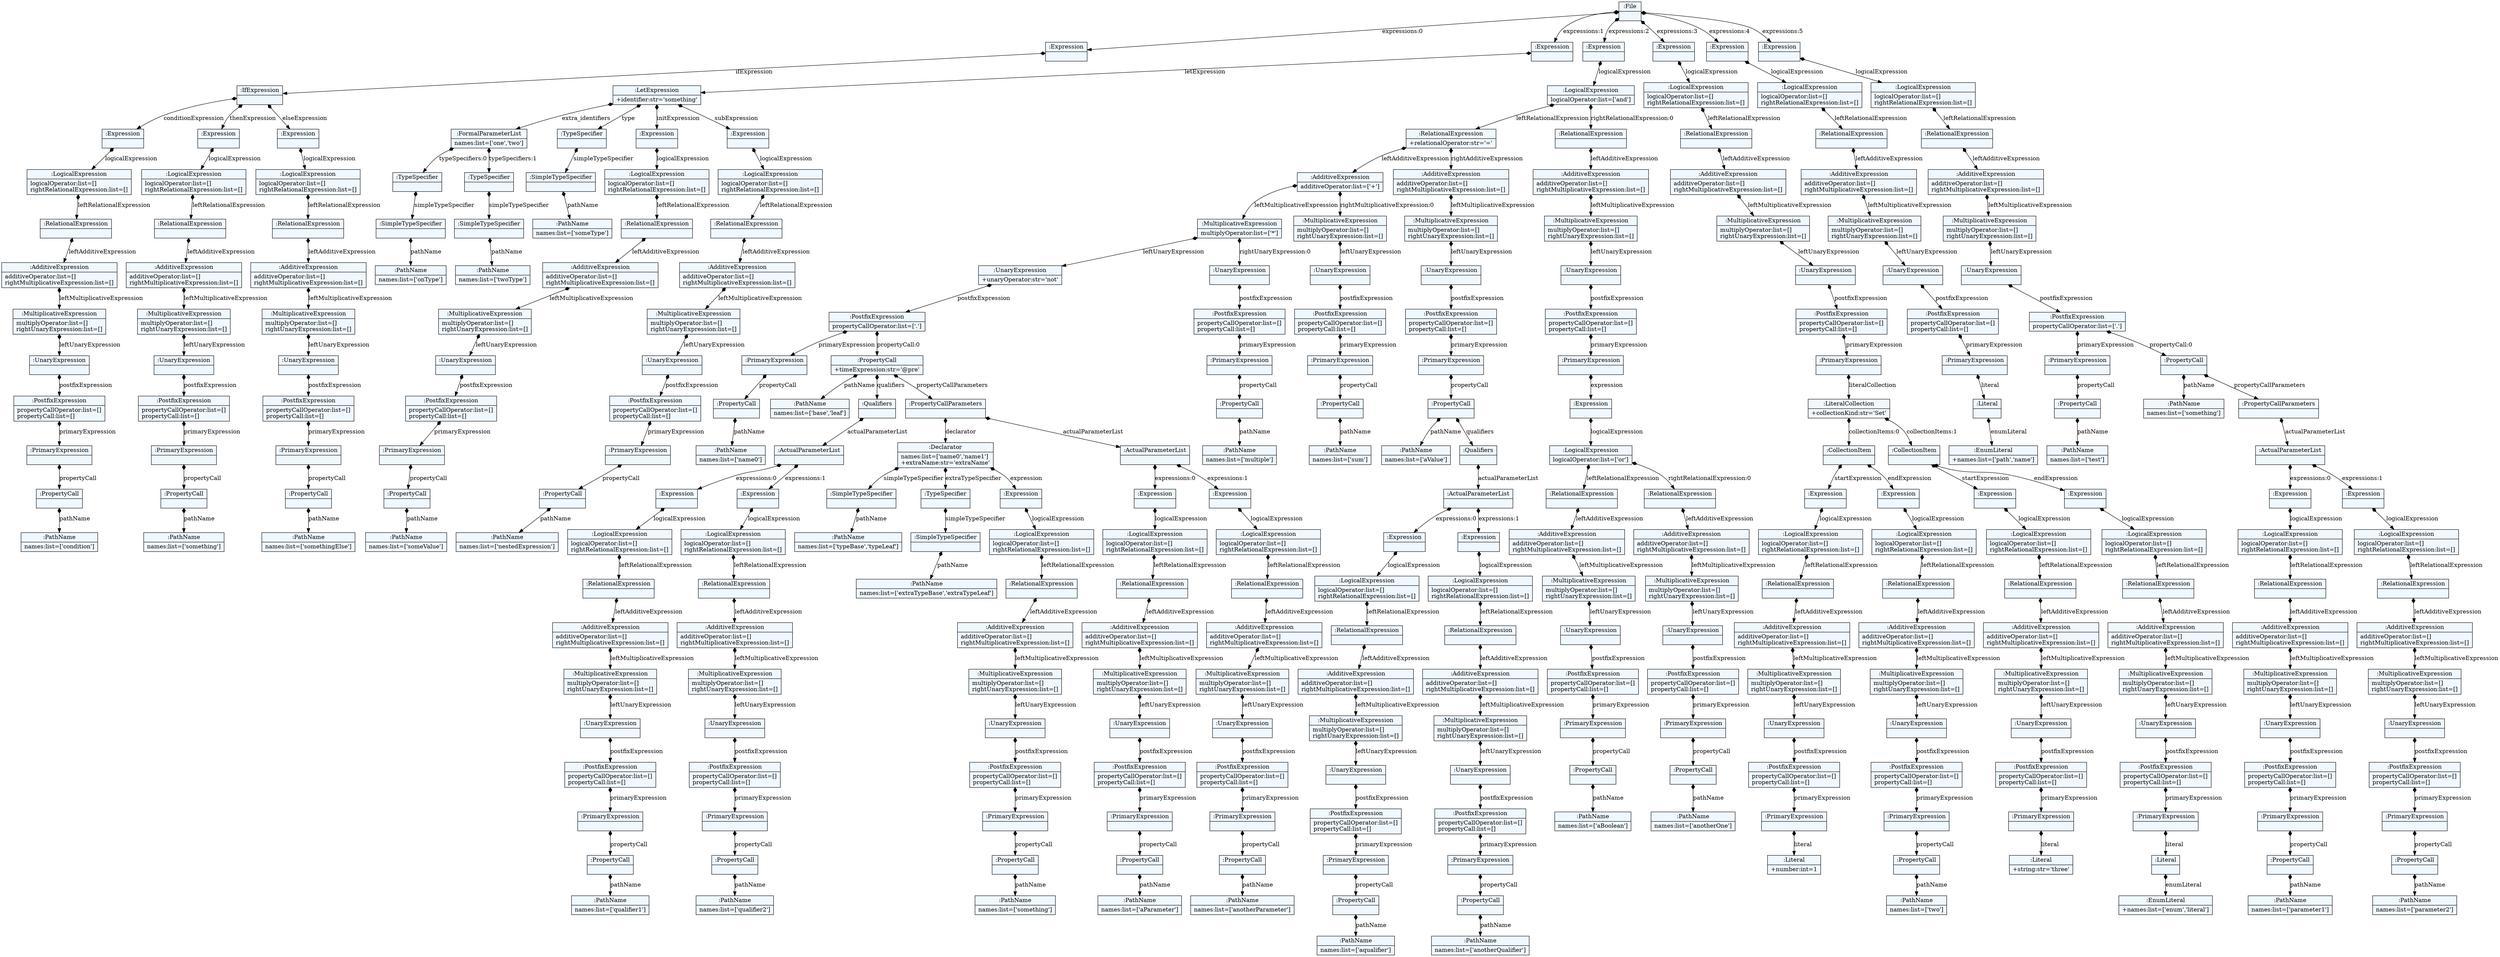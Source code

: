 
    digraph xtext {
    fontname = "Bitstream Vera Sans"
    fontsize = 8
    node[
        shape=record,
        style=filled,
        fillcolor=aliceblue
    ]
    nodesep = 0.3
    edge[dir=black,arrowtail=empty]


40207728 -> 40207344 [label="expressions:0" arrowtail=diamond dir=both]
40207344 -> 40350448 [label="ifExpression" arrowtail=diamond dir=both]
40350448 -> 40352432 [label="conditionExpression" arrowtail=diamond dir=both]
40352432 -> 40353136 [label="logicalExpression" arrowtail=diamond dir=both]
40353136 -> 40351024 [label="leftRelationalExpression" arrowtail=diamond dir=both]
40351024 -> 40349776 [label="leftAdditiveExpression" arrowtail=diamond dir=both]
40349776 -> 40353104 [label="leftMultiplicativeExpression" arrowtail=diamond dir=both]
40353104 -> 40352176 [label="leftUnaryExpression" arrowtail=diamond dir=both]
40352176 -> 40399632 [label="postfixExpression" arrowtail=diamond dir=both]
40399632 -> 40399312 [label="primaryExpression" arrowtail=diamond dir=both]
40399312 -> 40401008 [label="propertyCall" arrowtail=diamond dir=both]
40401008 -> 40400368 [label="pathName" arrowtail=diamond dir=both]
40400368[label="{:PathName|names:list=['condition']\l}"]
40401008[label="{:PropertyCall|}"]
40399312[label="{:PrimaryExpression|}"]
40399632[label="{:PostfixExpression|propertyCallOperator:list=[]\lpropertyCall:list=[]\l}"]
40352176[label="{:UnaryExpression|}"]
40353104[label="{:MultiplicativeExpression|multiplyOperator:list=[]\lrightUnaryExpression:list=[]\l}"]
40349776[label="{:AdditiveExpression|additiveOperator:list=[]\lrightMultiplicativeExpression:list=[]\l}"]
40351024[label="{:RelationalExpression|}"]
40353136[label="{:LogicalExpression|logicalOperator:list=[]\lrightRelationalExpression:list=[]\l}"]
40352432[label="{:Expression|}"]
40350448 -> 40350416 [label="thenExpression" arrowtail=diamond dir=both]
40350416 -> 40353776 [label="logicalExpression" arrowtail=diamond dir=both]
40353776 -> 40353712 [label="leftRelationalExpression" arrowtail=diamond dir=both]
40353712 -> 40350864 [label="leftAdditiveExpression" arrowtail=diamond dir=both]
40350864 -> 40399152 [label="leftMultiplicativeExpression" arrowtail=diamond dir=both]
40399152 -> 40400976 [label="leftUnaryExpression" arrowtail=diamond dir=both]
40400976 -> 40400272 [label="postfixExpression" arrowtail=diamond dir=both]
40400272 -> 40400304 [label="primaryExpression" arrowtail=diamond dir=both]
40400304 -> 40399920 [label="propertyCall" arrowtail=diamond dir=both]
40399920 -> 40401712 [label="pathName" arrowtail=diamond dir=both]
40401712[label="{:PathName|names:list=['something']\l}"]
40399920[label="{:PropertyCall|}"]
40400304[label="{:PrimaryExpression|}"]
40400272[label="{:PostfixExpression|propertyCallOperator:list=[]\lpropertyCall:list=[]\l}"]
40400976[label="{:UnaryExpression|}"]
40399152[label="{:MultiplicativeExpression|multiplyOperator:list=[]\lrightUnaryExpression:list=[]\l}"]
40350864[label="{:AdditiveExpression|additiveOperator:list=[]\lrightMultiplicativeExpression:list=[]\l}"]
40353712[label="{:RelationalExpression|}"]
40353776[label="{:LogicalExpression|logicalOperator:list=[]\lrightRelationalExpression:list=[]\l}"]
40350416[label="{:Expression|}"]
40350448 -> 40350960 [label="elseExpression" arrowtail=diamond dir=both]
40350960 -> 40352720 [label="logicalExpression" arrowtail=diamond dir=both]
40352720 -> 40353168 [label="leftRelationalExpression" arrowtail=diamond dir=both]
40353168 -> 40400176 [label="leftAdditiveExpression" arrowtail=diamond dir=both]
40400176 -> 40399696 [label="leftMultiplicativeExpression" arrowtail=diamond dir=both]
40399696 -> 40399248 [label="leftUnaryExpression" arrowtail=diamond dir=both]
40399248 -> 40401520 [label="postfixExpression" arrowtail=diamond dir=both]
40401520 -> 40399120 [label="primaryExpression" arrowtail=diamond dir=both]
40399120 -> 40400432 [label="propertyCall" arrowtail=diamond dir=both]
40400432 -> 40401392 [label="pathName" arrowtail=diamond dir=both]
40401392[label="{:PathName|names:list=['somethingElse']\l}"]
40400432[label="{:PropertyCall|}"]
40399120[label="{:PrimaryExpression|}"]
40401520[label="{:PostfixExpression|propertyCallOperator:list=[]\lpropertyCall:list=[]\l}"]
40399248[label="{:UnaryExpression|}"]
40399696[label="{:MultiplicativeExpression|multiplyOperator:list=[]\lrightUnaryExpression:list=[]\l}"]
40400176[label="{:AdditiveExpression|additiveOperator:list=[]\lrightMultiplicativeExpression:list=[]\l}"]
40353168[label="{:RelationalExpression|}"]
40352720[label="{:LogicalExpression|logicalOperator:list=[]\lrightRelationalExpression:list=[]\l}"]
40350960[label="{:Expression|}"]
40350448[label="{:IfExpression|}"]
40207344[label="{:Expression|}"]
40207728 -> 40208656 [label="expressions:1" arrowtail=diamond dir=both]
40208656 -> 40351664 [label="letExpression" arrowtail=diamond dir=both]
40351664 -> 40401072 [label="extra_identifiers" arrowtail=diamond dir=both]
40401072 -> 40399536 [label="typeSpecifiers:0" arrowtail=diamond dir=both]
40399536 -> 40399728 [label="simpleTypeSpecifier" arrowtail=diamond dir=both]
40399728 -> 40401808 [label="pathName" arrowtail=diamond dir=both]
40401808[label="{:PathName|names:list=['onType']\l}"]
40399728[label="{:SimpleTypeSpecifier|}"]
40399536[label="{:TypeSpecifier|}"]
40401072 -> 40399888 [label="typeSpecifiers:1" arrowtail=diamond dir=both]
40399888 -> 40402128 [label="simpleTypeSpecifier" arrowtail=diamond dir=both]
40402128 -> 40402640 [label="pathName" arrowtail=diamond dir=both]
40402640[label="{:PathName|names:list=['twoType']\l}"]
40402128[label="{:SimpleTypeSpecifier|}"]
40399888[label="{:TypeSpecifier|}"]
40401072[label="{:FormalParameterList|names:list=['one','two']\l}"]
40351664 -> 40400336 [label="type" arrowtail=diamond dir=both]
40400336 -> 40399472 [label="simpleTypeSpecifier" arrowtail=diamond dir=both]
40399472 -> 40401104 [label="pathName" arrowtail=diamond dir=both]
40401104[label="{:PathName|names:list=['someType']\l}"]
40399472[label="{:SimpleTypeSpecifier|}"]
40400336[label="{:TypeSpecifier|}"]
40351664 -> 40400848 [label="initExpression" arrowtail=diamond dir=both]
40400848 -> 40401360 [label="logicalExpression" arrowtail=diamond dir=both]
40401360 -> 40402672 [label="leftRelationalExpression" arrowtail=diamond dir=both]
40402672 -> 40282352 [label="leftAdditiveExpression" arrowtail=diamond dir=both]
40282352 -> 40282416 [label="leftMultiplicativeExpression" arrowtail=diamond dir=both]
40282416 -> 40281008 [label="leftUnaryExpression" arrowtail=diamond dir=both]
40281008 -> 40283504 [label="postfixExpression" arrowtail=diamond dir=both]
40283504 -> 40282448 [label="primaryExpression" arrowtail=diamond dir=both]
40282448 -> 40280848 [label="propertyCall" arrowtail=diamond dir=both]
40280848 -> 40283248 [label="pathName" arrowtail=diamond dir=both]
40283248[label="{:PathName|names:list=['someValue']\l}"]
40280848[label="{:PropertyCall|}"]
40282448[label="{:PrimaryExpression|}"]
40283504[label="{:PostfixExpression|propertyCallOperator:list=[]\lpropertyCall:list=[]\l}"]
40281008[label="{:UnaryExpression|}"]
40282416[label="{:MultiplicativeExpression|multiplyOperator:list=[]\lrightUnaryExpression:list=[]\l}"]
40282352[label="{:AdditiveExpression|additiveOperator:list=[]\lrightMultiplicativeExpression:list=[]\l}"]
40402672[label="{:RelationalExpression|}"]
40401360[label="{:LogicalExpression|logicalOperator:list=[]\lrightRelationalExpression:list=[]\l}"]
40400848[label="{:Expression|}"]
40351664 -> 40400880 [label="subExpression" arrowtail=diamond dir=both]
40400880 -> 40402320 [label="logicalExpression" arrowtail=diamond dir=both]
40402320 -> 40283216 [label="leftRelationalExpression" arrowtail=diamond dir=both]
40283216 -> 40283632 [label="leftAdditiveExpression" arrowtail=diamond dir=both]
40283632 -> 40283312 [label="leftMultiplicativeExpression" arrowtail=diamond dir=both]
40283312 -> 40281584 [label="leftUnaryExpression" arrowtail=diamond dir=both]
40281584 -> 40282384 [label="postfixExpression" arrowtail=diamond dir=both]
40282384 -> 40280592 [label="primaryExpression" arrowtail=diamond dir=both]
40280592 -> 40281488 [label="propertyCall" arrowtail=diamond dir=both]
40281488 -> 40315216 [label="pathName" arrowtail=diamond dir=both]
40315216[label="{:PathName|names:list=['nestedExpression']\l}"]
40281488[label="{:PropertyCall|}"]
40280592[label="{:PrimaryExpression|}"]
40282384[label="{:PostfixExpression|propertyCallOperator:list=[]\lpropertyCall:list=[]\l}"]
40281584[label="{:UnaryExpression|}"]
40283312[label="{:MultiplicativeExpression|multiplyOperator:list=[]\lrightUnaryExpression:list=[]\l}"]
40283632[label="{:AdditiveExpression|additiveOperator:list=[]\lrightMultiplicativeExpression:list=[]\l}"]
40283216[label="{:RelationalExpression|}"]
40402320[label="{:LogicalExpression|logicalOperator:list=[]\lrightRelationalExpression:list=[]\l}"]
40400880[label="{:Expression|}"]
40351664[label="{:LetExpression|+identifier:str='something'\l}"]
40208656[label="{:Expression|}"]
40207728 -> 40353296 [label="expressions:2" arrowtail=diamond dir=both]
40353296 -> 40401648 [label="logicalExpression" arrowtail=diamond dir=both]
40401648 -> 40402608 [label="leftRelationalExpression" arrowtail=diamond dir=both]
40402608 -> 40281936 [label="leftAdditiveExpression" arrowtail=diamond dir=both]
40281936 -> 40281776 [label="leftMultiplicativeExpression" arrowtail=diamond dir=both]
40281776 -> 40281520 [label="leftUnaryExpression" arrowtail=diamond dir=both]
40281520 -> 40282224 [label="postfixExpression" arrowtail=diamond dir=both]
40282224 -> 40314832 [label="primaryExpression" arrowtail=diamond dir=both]
40314832 -> 40314800 [label="propertyCall" arrowtail=diamond dir=both]
40314800 -> 40313840 [label="pathName" arrowtail=diamond dir=both]
40313840[label="{:PathName|names:list=['name0']\l}"]
40314800[label="{:PropertyCall|}"]
40314832[label="{:PrimaryExpression|}"]
40282224 -> 40283952 [label="propertyCall:0" arrowtail=diamond dir=both]
40283952 -> 40313008 [label="pathName" arrowtail=diamond dir=both]
40313008[label="{:PathName|names:list=['base','leaf']\l}"]
40283952 -> 40315120 [label="qualifiers" arrowtail=diamond dir=both]
40315120 -> 40316656 [label="actualParameterList" arrowtail=diamond dir=both]
40316656 -> 40314960 [label="expressions:0" arrowtail=diamond dir=both]
40314960 -> 40316080 [label="logicalExpression" arrowtail=diamond dir=both]
40316080 -> 40314352 [label="leftRelationalExpression" arrowtail=diamond dir=both]
40314352 -> 40313904 [label="leftAdditiveExpression" arrowtail=diamond dir=both]
40313904 -> 40315344 [label="leftMultiplicativeExpression" arrowtail=diamond dir=both]
40315344 -> 40316112 [label="leftUnaryExpression" arrowtail=diamond dir=both]
40316112 -> 40314992 [label="postfixExpression" arrowtail=diamond dir=both]
40314992 -> 40313808 [label="primaryExpression" arrowtail=diamond dir=both]
40313808 -> 40312944 [label="propertyCall" arrowtail=diamond dir=both]
40312944 -> 40315376 [label="pathName" arrowtail=diamond dir=both]
40315376[label="{:PathName|names:list=['qualifier1']\l}"]
40312944[label="{:PropertyCall|}"]
40313808[label="{:PrimaryExpression|}"]
40314992[label="{:PostfixExpression|propertyCallOperator:list=[]\lpropertyCall:list=[]\l}"]
40316112[label="{:UnaryExpression|}"]
40315344[label="{:MultiplicativeExpression|multiplyOperator:list=[]\lrightUnaryExpression:list=[]\l}"]
40313904[label="{:AdditiveExpression|additiveOperator:list=[]\lrightMultiplicativeExpression:list=[]\l}"]
40314352[label="{:RelationalExpression|}"]
40316080[label="{:LogicalExpression|logicalOperator:list=[]\lrightRelationalExpression:list=[]\l}"]
40314960[label="{:Expression|}"]
40316656 -> 40316848 [label="expressions:1" arrowtail=diamond dir=both]
40316848 -> 40314288 [label="logicalExpression" arrowtail=diamond dir=both]
40314288 -> 40313776 [label="leftRelationalExpression" arrowtail=diamond dir=both]
40313776 -> 40315984 [label="leftAdditiveExpression" arrowtail=diamond dir=both]
40315984 -> 40315792 [label="leftMultiplicativeExpression" arrowtail=diamond dir=both]
40315792 -> 40313424 [label="leftUnaryExpression" arrowtail=diamond dir=both]
40313424 -> 40315152 [label="postfixExpression" arrowtail=diamond dir=both]
40315152 -> 40440304 [label="primaryExpression" arrowtail=diamond dir=both]
40440304 -> 40440368 [label="propertyCall" arrowtail=diamond dir=both]
40440368 -> 40440080 [label="pathName" arrowtail=diamond dir=both]
40440080[label="{:PathName|names:list=['qualifier2']\l}"]
40440368[label="{:PropertyCall|}"]
40440304[label="{:PrimaryExpression|}"]
40315152[label="{:PostfixExpression|propertyCallOperator:list=[]\lpropertyCall:list=[]\l}"]
40313424[label="{:UnaryExpression|}"]
40315792[label="{:MultiplicativeExpression|multiplyOperator:list=[]\lrightUnaryExpression:list=[]\l}"]
40315984[label="{:AdditiveExpression|additiveOperator:list=[]\lrightMultiplicativeExpression:list=[]\l}"]
40313776[label="{:RelationalExpression|}"]
40314288[label="{:LogicalExpression|logicalOperator:list=[]\lrightRelationalExpression:list=[]\l}"]
40316848[label="{:Expression|}"]
40316656[label="{:ActualParameterList|}"]
40315120[label="{:Qualifiers|}"]
40283952 -> 40313520 [label="propertyCallParameters" arrowtail=diamond dir=both]
40313520 -> 40313712 [label="declarator" arrowtail=diamond dir=both]
40313712 -> 40313456 [label="simpleTypeSpecifier" arrowtail=diamond dir=both]
40313456 -> 40314672 [label="pathName" arrowtail=diamond dir=both]
40314672[label="{:PathName|names:list=['typeBase','typeLeaf']\l}"]
40313456[label="{:SimpleTypeSpecifier|}"]
40313712 -> 40314384 [label="extraTypeSpecifier" arrowtail=diamond dir=both]
40314384 -> 40316144 [label="simpleTypeSpecifier" arrowtail=diamond dir=both]
40316144 -> 40312912 [label="pathName" arrowtail=diamond dir=both]
40312912[label="{:PathName|names:list=['extraTypeBase','extraTypeLeaf']\l}"]
40316144[label="{:SimpleTypeSpecifier|}"]
40314384[label="{:TypeSpecifier|}"]
40313712 -> 40312976 [label="expression" arrowtail=diamond dir=both]
40312976 -> 40313744 [label="logicalExpression" arrowtail=diamond dir=both]
40313744 -> 40315280 [label="leftRelationalExpression" arrowtail=diamond dir=both]
40315280 -> 40440240 [label="leftAdditiveExpression" arrowtail=diamond dir=both]
40440240 -> 40440560 [label="leftMultiplicativeExpression" arrowtail=diamond dir=both]
40440560 -> 40440656 [label="leftUnaryExpression" arrowtail=diamond dir=both]
40440656 -> 40440752 [label="postfixExpression" arrowtail=diamond dir=both]
40440752 -> 40440848 [label="primaryExpression" arrowtail=diamond dir=both]
40440848 -> 40440944 [label="propertyCall" arrowtail=diamond dir=both]
40440944 -> 40441040 [label="pathName" arrowtail=diamond dir=both]
40441040[label="{:PathName|names:list=['something']\l}"]
40440944[label="{:PropertyCall|}"]
40440848[label="{:PrimaryExpression|}"]
40440752[label="{:PostfixExpression|propertyCallOperator:list=[]\lpropertyCall:list=[]\l}"]
40440656[label="{:UnaryExpression|}"]
40440560[label="{:MultiplicativeExpression|multiplyOperator:list=[]\lrightUnaryExpression:list=[]\l}"]
40440240[label="{:AdditiveExpression|additiveOperator:list=[]\lrightMultiplicativeExpression:list=[]\l}"]
40315280[label="{:RelationalExpression|}"]
40313744[label="{:LogicalExpression|logicalOperator:list=[]\lrightRelationalExpression:list=[]\l}"]
40312976[label="{:Expression|}"]
40313712[label="{:Declarator|names:list=['name0','name1']\l+extraName:str='extraName'\l}"]
40313520 -> 40316624 [label="actualParameterList" arrowtail=diamond dir=both]
40316624 -> 40314320 [label="expressions:0" arrowtail=diamond dir=both]
40314320 -> 40440016 [label="logicalExpression" arrowtail=diamond dir=both]
40440016 -> 40440208 [label="leftRelationalExpression" arrowtail=diamond dir=both]
40440208 -> 40440688 [label="leftAdditiveExpression" arrowtail=diamond dir=both]
40440688 -> 40440816 [label="leftMultiplicativeExpression" arrowtail=diamond dir=both]
40440816 -> 40440976 [label="leftUnaryExpression" arrowtail=diamond dir=both]
40440976 -> 40441104 [label="postfixExpression" arrowtail=diamond dir=both]
40441104 -> 40441200 [label="primaryExpression" arrowtail=diamond dir=both]
40441200 -> 40441296 [label="propertyCall" arrowtail=diamond dir=both]
40441296 -> 40441392 [label="pathName" arrowtail=diamond dir=both]
40441392[label="{:PathName|names:list=['aParameter']\l}"]
40441296[label="{:PropertyCall|}"]
40441200[label="{:PrimaryExpression|}"]
40441104[label="{:PostfixExpression|propertyCallOperator:list=[]\lpropertyCall:list=[]\l}"]
40440976[label="{:UnaryExpression|}"]
40440816[label="{:MultiplicativeExpression|multiplyOperator:list=[]\lrightUnaryExpression:list=[]\l}"]
40440688[label="{:AdditiveExpression|additiveOperator:list=[]\lrightMultiplicativeExpression:list=[]\l}"]
40440208[label="{:RelationalExpression|}"]
40440016[label="{:LogicalExpression|logicalOperator:list=[]\lrightRelationalExpression:list=[]\l}"]
40314320[label="{:Expression|}"]
40316624 -> 40316912 [label="expressions:1" arrowtail=diamond dir=both]
40316912 -> 40440272 [label="logicalExpression" arrowtail=diamond dir=both]
40440272 -> 40440720 [label="leftRelationalExpression" arrowtail=diamond dir=both]
40440720 -> 40440912 [label="leftAdditiveExpression" arrowtail=diamond dir=both]
40440912 -> 40441168 [label="leftMultiplicativeExpression" arrowtail=diamond dir=both]
40441168 -> 40441264 [label="leftUnaryExpression" arrowtail=diamond dir=both]
40441264 -> 40441424 [label="postfixExpression" arrowtail=diamond dir=both]
40441424 -> 40441488 [label="primaryExpression" arrowtail=diamond dir=both]
40441488 -> 40441616 [label="propertyCall" arrowtail=diamond dir=both]
40441616 -> 40441712 [label="pathName" arrowtail=diamond dir=both]
40441712[label="{:PathName|names:list=['anotherParameter']\l}"]
40441616[label="{:PropertyCall|}"]
40441488[label="{:PrimaryExpression|}"]
40441424[label="{:PostfixExpression|propertyCallOperator:list=[]\lpropertyCall:list=[]\l}"]
40441264[label="{:UnaryExpression|}"]
40441168[label="{:MultiplicativeExpression|multiplyOperator:list=[]\lrightUnaryExpression:list=[]\l}"]
40440912[label="{:AdditiveExpression|additiveOperator:list=[]\lrightMultiplicativeExpression:list=[]\l}"]
40440720[label="{:RelationalExpression|}"]
40440272[label="{:LogicalExpression|logicalOperator:list=[]\lrightRelationalExpression:list=[]\l}"]
40316912[label="{:Expression|}"]
40316624[label="{:ActualParameterList|}"]
40313520[label="{:PropertyCallParameters|}"]
40283952[label="{:PropertyCall|+timeExpression:str='@pre'\l}"]
40282224[label="{:PostfixExpression|propertyCallOperator:list=['.']\l}"]
40281520[label="{:UnaryExpression|+unaryOperator:str='not'\l}"]
40281776 -> 40280560 [label="rightUnaryExpression:0" arrowtail=diamond dir=both]
40280560 -> 40313040 [label="postfixExpression" arrowtail=diamond dir=both]
40313040 -> 40316560 [label="primaryExpression" arrowtail=diamond dir=both]
40316560 -> 40316880 [label="propertyCall" arrowtail=diamond dir=both]
40316880 -> 40440624 [label="pathName" arrowtail=diamond dir=both]
40440624[label="{:PathName|names:list=['multiple']\l}"]
40316880[label="{:PropertyCall|}"]
40316560[label="{:PrimaryExpression|}"]
40313040[label="{:PostfixExpression|propertyCallOperator:list=[]\lpropertyCall:list=[]\l}"]
40280560[label="{:UnaryExpression|}"]
40281776[label="{:MultiplicativeExpression|multiplyOperator:list=['*']\l}"]
40281936 -> 40281072 [label="rightMultiplicativeExpression:0" arrowtail=diamond dir=both]
40281072 -> 40315088 [label="leftUnaryExpression" arrowtail=diamond dir=both]
40315088 -> 40315824 [label="postfixExpression" arrowtail=diamond dir=both]
40315824 -> 40440592 [label="primaryExpression" arrowtail=diamond dir=both]
40440592 -> 40441008 [label="propertyCall" arrowtail=diamond dir=both]
40441008 -> 40441136 [label="pathName" arrowtail=diamond dir=both]
40441136[label="{:PathName|names:list=['sum']\l}"]
40441008[label="{:PropertyCall|}"]
40440592[label="{:PrimaryExpression|}"]
40315824[label="{:PostfixExpression|propertyCallOperator:list=[]\lpropertyCall:list=[]\l}"]
40315088[label="{:UnaryExpression|}"]
40281072[label="{:MultiplicativeExpression|multiplyOperator:list=[]\lrightUnaryExpression:list=[]\l}"]
40281936[label="{:AdditiveExpression|additiveOperator:list=['+']\l}"]
40402608 -> 40315184 [label="rightAdditiveExpression" arrowtail=diamond dir=both]
40315184 -> 40282640 [label="leftMultiplicativeExpression" arrowtail=diamond dir=both]
40282640 -> 40283984 [label="leftUnaryExpression" arrowtail=diamond dir=both]
40283984 -> 40440880 [label="postfixExpression" arrowtail=diamond dir=both]
40440880 -> 40441232 [label="primaryExpression" arrowtail=diamond dir=both]
40441232 -> 40441360 [label="propertyCall" arrowtail=diamond dir=both]
40441360 -> 40441584 [label="pathName" arrowtail=diamond dir=both]
40441584[label="{:PathName|names:list=['aValue']\l}"]
40441360 -> 40441648 [label="qualifiers" arrowtail=diamond dir=both]
40441648 -> 40441744 [label="actualParameterList" arrowtail=diamond dir=both]
40441744 -> 40441872 [label="expressions:0" arrowtail=diamond dir=both]
40441872 -> 40441968 [label="logicalExpression" arrowtail=diamond dir=both]
40441968 -> 40442064 [label="leftRelationalExpression" arrowtail=diamond dir=both]
40442064 -> 40442160 [label="leftAdditiveExpression" arrowtail=diamond dir=both]
40442160 -> 40442256 [label="leftMultiplicativeExpression" arrowtail=diamond dir=both]
40442256 -> 40442352 [label="leftUnaryExpression" arrowtail=diamond dir=both]
40442352 -> 40442448 [label="postfixExpression" arrowtail=diamond dir=both]
40442448 -> 40442544 [label="primaryExpression" arrowtail=diamond dir=both]
40442544 -> 40442640 [label="propertyCall" arrowtail=diamond dir=both]
40442640 -> 40442736 [label="pathName" arrowtail=diamond dir=both]
40442736[label="{:PathName|names:list=['aqualifier']\l}"]
40442640[label="{:PropertyCall|}"]
40442544[label="{:PrimaryExpression|}"]
40442448[label="{:PostfixExpression|propertyCallOperator:list=[]\lpropertyCall:list=[]\l}"]
40442352[label="{:UnaryExpression|}"]
40442256[label="{:MultiplicativeExpression|multiplyOperator:list=[]\lrightUnaryExpression:list=[]\l}"]
40442160[label="{:AdditiveExpression|additiveOperator:list=[]\lrightMultiplicativeExpression:list=[]\l}"]
40442064[label="{:RelationalExpression|}"]
40441968[label="{:LogicalExpression|logicalOperator:list=[]\lrightRelationalExpression:list=[]\l}"]
40441872[label="{:Expression|}"]
40441744 -> 40441904 [label="expressions:1" arrowtail=diamond dir=both]
40441904 -> 40442032 [label="logicalExpression" arrowtail=diamond dir=both]
40442032 -> 40442192 [label="leftRelationalExpression" arrowtail=diamond dir=both]
40442192 -> 40442320 [label="leftAdditiveExpression" arrowtail=diamond dir=both]
40442320 -> 40442480 [label="leftMultiplicativeExpression" arrowtail=diamond dir=both]
40442480 -> 40442608 [label="leftUnaryExpression" arrowtail=diamond dir=both]
40442608 -> 40442768 [label="postfixExpression" arrowtail=diamond dir=both]
40442768 -> 40442832 [label="primaryExpression" arrowtail=diamond dir=both]
40442832 -> 40442960 [label="propertyCall" arrowtail=diamond dir=both]
40442960 -> 40443056 [label="pathName" arrowtail=diamond dir=both]
40443056[label="{:PathName|names:list=['anotherQualifier']\l}"]
40442960[label="{:PropertyCall|}"]
40442832[label="{:PrimaryExpression|}"]
40442768[label="{:PostfixExpression|propertyCallOperator:list=[]\lpropertyCall:list=[]\l}"]
40442608[label="{:UnaryExpression|}"]
40442480[label="{:MultiplicativeExpression|multiplyOperator:list=[]\lrightUnaryExpression:list=[]\l}"]
40442320[label="{:AdditiveExpression|additiveOperator:list=[]\lrightMultiplicativeExpression:list=[]\l}"]
40442192[label="{:RelationalExpression|}"]
40442032[label="{:LogicalExpression|logicalOperator:list=[]\lrightRelationalExpression:list=[]\l}"]
40441904[label="{:Expression|}"]
40441744[label="{:ActualParameterList|}"]
40441648[label="{:Qualifiers|}"]
40441360[label="{:PropertyCall|}"]
40441232[label="{:PrimaryExpression|}"]
40440880[label="{:PostfixExpression|propertyCallOperator:list=[]\lpropertyCall:list=[]\l}"]
40283984[label="{:UnaryExpression|}"]
40282640[label="{:MultiplicativeExpression|multiplyOperator:list=[]\lrightUnaryExpression:list=[]\l}"]
40315184[label="{:AdditiveExpression|additiveOperator:list=[]\lrightMultiplicativeExpression:list=[]\l}"]
40402608[label="{:RelationalExpression|+relationalOperator:str='='\l}"]
40401648 -> 40402832 [label="rightRelationalExpression:0" arrowtail=diamond dir=both]
40402832 -> 40283664 [label="leftAdditiveExpression" arrowtail=diamond dir=both]
40283664 -> 40440400 [label="leftMultiplicativeExpression" arrowtail=diamond dir=both]
40440400 -> 40441328 [label="leftUnaryExpression" arrowtail=diamond dir=both]
40441328 -> 40441552 [label="postfixExpression" arrowtail=diamond dir=both]
40441552 -> 40441776 [label="primaryExpression" arrowtail=diamond dir=both]
40441776 -> 40441936 [label="expression" arrowtail=diamond dir=both]
40441936 -> 40442128 [label="logicalExpression" arrowtail=diamond dir=both]
40442128 -> 40442384 [label="leftRelationalExpression" arrowtail=diamond dir=both]
40442384 -> 40442576 [label="leftAdditiveExpression" arrowtail=diamond dir=both]
40442576 -> 40442800 [label="leftMultiplicativeExpression" arrowtail=diamond dir=both]
40442800 -> 40442928 [label="leftUnaryExpression" arrowtail=diamond dir=both]
40442928 -> 40443088 [label="postfixExpression" arrowtail=diamond dir=both]
40443088 -> 40443152 [label="primaryExpression" arrowtail=diamond dir=both]
40443152 -> 40443280 [label="propertyCall" arrowtail=diamond dir=both]
40443280 -> 40443376 [label="pathName" arrowtail=diamond dir=both]
40443376[label="{:PathName|names:list=['aBoolean']\l}"]
40443280[label="{:PropertyCall|}"]
40443152[label="{:PrimaryExpression|}"]
40443088[label="{:PostfixExpression|propertyCallOperator:list=[]\lpropertyCall:list=[]\l}"]
40442928[label="{:UnaryExpression|}"]
40442800[label="{:MultiplicativeExpression|multiplyOperator:list=[]\lrightUnaryExpression:list=[]\l}"]
40442576[label="{:AdditiveExpression|additiveOperator:list=[]\lrightMultiplicativeExpression:list=[]\l}"]
40442384[label="{:RelationalExpression|}"]
40442128 -> 40442512 [label="rightRelationalExpression:0" arrowtail=diamond dir=both]
40442512 -> 40442704 [label="leftAdditiveExpression" arrowtail=diamond dir=both]
40442704 -> 40442992 [label="leftMultiplicativeExpression" arrowtail=diamond dir=both]
40442992 -> 40443184 [label="leftUnaryExpression" arrowtail=diamond dir=both]
40443184 -> 40443312 [label="postfixExpression" arrowtail=diamond dir=both]
40443312 -> 40443440 [label="primaryExpression" arrowtail=diamond dir=both]
40443440 -> 40443536 [label="propertyCall" arrowtail=diamond dir=both]
40443536 -> 40443632 [label="pathName" arrowtail=diamond dir=both]
40443632[label="{:PathName|names:list=['anotherOne']\l}"]
40443536[label="{:PropertyCall|}"]
40443440[label="{:PrimaryExpression|}"]
40443312[label="{:PostfixExpression|propertyCallOperator:list=[]\lpropertyCall:list=[]\l}"]
40443184[label="{:UnaryExpression|}"]
40442992[label="{:MultiplicativeExpression|multiplyOperator:list=[]\lrightUnaryExpression:list=[]\l}"]
40442704[label="{:AdditiveExpression|additiveOperator:list=[]\lrightMultiplicativeExpression:list=[]\l}"]
40442512[label="{:RelationalExpression|}"]
40442128[label="{:LogicalExpression|logicalOperator:list=['or']\l}"]
40441936[label="{:Expression|}"]
40441776[label="{:PrimaryExpression|}"]
40441552[label="{:PostfixExpression|propertyCallOperator:list=[]\lpropertyCall:list=[]\l}"]
40441328[label="{:UnaryExpression|}"]
40440400[label="{:MultiplicativeExpression|multiplyOperator:list=[]\lrightUnaryExpression:list=[]\l}"]
40283664[label="{:AdditiveExpression|additiveOperator:list=[]\lrightMultiplicativeExpression:list=[]\l}"]
40402832[label="{:RelationalExpression|}"]
40401648[label="{:LogicalExpression|logicalOperator:list=['and']\l}"]
40353296[label="{:Expression|}"]
40207728 -> 40352144 [label="expressions:3" arrowtail=diamond dir=both]
40352144 -> 40401040 [label="logicalExpression" arrowtail=diamond dir=both]
40401040 -> 40283536 [label="leftRelationalExpression" arrowtail=diamond dir=both]
40283536 -> 40440784 [label="leftAdditiveExpression" arrowtail=diamond dir=both]
40440784 -> 40441680 [label="leftMultiplicativeExpression" arrowtail=diamond dir=both]
40441680 -> 40442000 [label="leftUnaryExpression" arrowtail=diamond dir=both]
40442000 -> 40442288 [label="postfixExpression" arrowtail=diamond dir=both]
40442288 -> 40442864 [label="primaryExpression" arrowtail=diamond dir=both]
40442864 -> 40443024 [label="literalCollection" arrowtail=diamond dir=both]
40443024 -> 40443344 [label="collectionItems:0" arrowtail=diamond dir=both]
40443344 -> 40443504 [label="startExpression" arrowtail=diamond dir=both]
40443504 -> 40443600 [label="logicalExpression" arrowtail=diamond dir=both]
40443600 -> 40443760 [label="leftRelationalExpression" arrowtail=diamond dir=both]
40443760 -> 40443824 [label="leftAdditiveExpression" arrowtail=diamond dir=both]
40443824 -> 40501296 [label="leftMultiplicativeExpression" arrowtail=diamond dir=both]
40501296 -> 40501392 [label="leftUnaryExpression" arrowtail=diamond dir=both]
40501392 -> 40501488 [label="postfixExpression" arrowtail=diamond dir=both]
40501488 -> 40501584 [label="primaryExpression" arrowtail=diamond dir=both]
40501584 -> 40501680 [label="literal" arrowtail=diamond dir=both]
40501680[label="{:Literal|+number:int=1\l}"]
40501584[label="{:PrimaryExpression|}"]
40501488[label="{:PostfixExpression|propertyCallOperator:list=[]\lpropertyCall:list=[]\l}"]
40501392[label="{:UnaryExpression|}"]
40501296[label="{:MultiplicativeExpression|multiplyOperator:list=[]\lrightUnaryExpression:list=[]\l}"]
40443824[label="{:AdditiveExpression|additiveOperator:list=[]\lrightMultiplicativeExpression:list=[]\l}"]
40443760[label="{:RelationalExpression|}"]
40443600[label="{:LogicalExpression|logicalOperator:list=[]\lrightRelationalExpression:list=[]\l}"]
40443504[label="{:Expression|}"]
40443344 -> 40443472 [label="endExpression" arrowtail=diamond dir=both]
40443472 -> 40443696 [label="logicalExpression" arrowtail=diamond dir=both]
40443696 -> 40443856 [label="leftRelationalExpression" arrowtail=diamond dir=both]
40443856 -> 40501360 [label="leftAdditiveExpression" arrowtail=diamond dir=both]
40501360 -> 40501520 [label="leftMultiplicativeExpression" arrowtail=diamond dir=both]
40501520 -> 40501648 [label="leftUnaryExpression" arrowtail=diamond dir=both]
40501648 -> 40501808 [label="postfixExpression" arrowtail=diamond dir=both]
40501808 -> 40501872 [label="primaryExpression" arrowtail=diamond dir=both]
40501872 -> 40501968 [label="propertyCall" arrowtail=diamond dir=both]
40501968 -> 40502064 [label="pathName" arrowtail=diamond dir=both]
40502064[label="{:PathName|names:list=['two']\l}"]
40501968[label="{:PropertyCall|}"]
40501872[label="{:PrimaryExpression|}"]
40501808[label="{:PostfixExpression|propertyCallOperator:list=[]\lpropertyCall:list=[]\l}"]
40501648[label="{:UnaryExpression|}"]
40501520[label="{:MultiplicativeExpression|multiplyOperator:list=[]\lrightUnaryExpression:list=[]\l}"]
40501360[label="{:AdditiveExpression|additiveOperator:list=[]\lrightMultiplicativeExpression:list=[]\l}"]
40443856[label="{:RelationalExpression|}"]
40443696[label="{:LogicalExpression|logicalOperator:list=[]\lrightRelationalExpression:list=[]\l}"]
40443472[label="{:Expression|}"]
40443344[label="{:CollectionItem|}"]
40443024 -> 40443248 [label="collectionItems:1" arrowtail=diamond dir=both]
40443248 -> 40443664 [label="startExpression" arrowtail=diamond dir=both]
40443664 -> 40443888 [label="logicalExpression" arrowtail=diamond dir=both]
40443888 -> 40501456 [label="leftRelationalExpression" arrowtail=diamond dir=both]
40501456 -> 40501712 [label="leftAdditiveExpression" arrowtail=diamond dir=both]
40501712 -> 40501840 [label="leftMultiplicativeExpression" arrowtail=diamond dir=both]
40501840 -> 40502000 [label="leftUnaryExpression" arrowtail=diamond dir=both]
40502000 -> 40502128 [label="postfixExpression" arrowtail=diamond dir=both]
40502128 -> 40502224 [label="primaryExpression" arrowtail=diamond dir=both]
40502224 -> 40502320 [label="literal" arrowtail=diamond dir=both]
40502320[label="{:Literal|+string:str='three'\l}"]
40502224[label="{:PrimaryExpression|}"]
40502128[label="{:PostfixExpression|propertyCallOperator:list=[]\lpropertyCall:list=[]\l}"]
40502000[label="{:UnaryExpression|}"]
40501840[label="{:MultiplicativeExpression|multiplyOperator:list=[]\lrightUnaryExpression:list=[]\l}"]
40501712[label="{:AdditiveExpression|additiveOperator:list=[]\lrightMultiplicativeExpression:list=[]\l}"]
40501456[label="{:RelationalExpression|}"]
40443888[label="{:LogicalExpression|logicalOperator:list=[]\lrightRelationalExpression:list=[]\l}"]
40443664[label="{:Expression|}"]
40443248 -> 40443728 [label="endExpression" arrowtail=diamond dir=both]
40443728 -> 40501424 [label="logicalExpression" arrowtail=diamond dir=both]
40501424 -> 40501744 [label="leftRelationalExpression" arrowtail=diamond dir=both]
40501744 -> 40501936 [label="leftAdditiveExpression" arrowtail=diamond dir=both]
40501936 -> 40502192 [label="leftMultiplicativeExpression" arrowtail=diamond dir=both]
40502192 -> 40502288 [label="leftUnaryExpression" arrowtail=diamond dir=both]
40502288 -> 40502448 [label="postfixExpression" arrowtail=diamond dir=both]
40502448 -> 40502544 [label="primaryExpression" arrowtail=diamond dir=both]
40502544 -> 40502640 [label="literal" arrowtail=diamond dir=both]
40502640 -> 40502736 [label="enumLiteral" arrowtail=diamond dir=both]
40502736[label="{:EnumLiteral|+names:list=['enum','literal']\l}"]
40502640[label="{:Literal|}"]
40502544[label="{:PrimaryExpression|}"]
40502448[label="{:PostfixExpression|propertyCallOperator:list=[]\lpropertyCall:list=[]\l}"]
40502288[label="{:UnaryExpression|}"]
40502192[label="{:MultiplicativeExpression|multiplyOperator:list=[]\lrightUnaryExpression:list=[]\l}"]
40501936[label="{:AdditiveExpression|additiveOperator:list=[]\lrightMultiplicativeExpression:list=[]\l}"]
40501744[label="{:RelationalExpression|}"]
40501424[label="{:LogicalExpression|logicalOperator:list=[]\lrightRelationalExpression:list=[]\l}"]
40443728[label="{:Expression|}"]
40443248[label="{:CollectionItem|}"]
40443024[label="{:LiteralCollection|+collectionKind:str='Set'\l}"]
40442864[label="{:PrimaryExpression|}"]
40442288[label="{:PostfixExpression|propertyCallOperator:list=[]\lpropertyCall:list=[]\l}"]
40442000[label="{:UnaryExpression|}"]
40441680[label="{:MultiplicativeExpression|multiplyOperator:list=[]\lrightUnaryExpression:list=[]\l}"]
40440784[label="{:AdditiveExpression|additiveOperator:list=[]\lrightMultiplicativeExpression:list=[]\l}"]
40283536[label="{:RelationalExpression|}"]
40401040[label="{:LogicalExpression|logicalOperator:list=[]\lrightRelationalExpression:list=[]\l}"]
40352144[label="{:Expression|}"]
40207728 -> 40351344 [label="expressions:4" arrowtail=diamond dir=both]
40351344 -> 40316592 [label="logicalExpression" arrowtail=diamond dir=both]
40316592 -> 40441520 [label="leftRelationalExpression" arrowtail=diamond dir=both]
40441520 -> 40441808 [label="leftAdditiveExpression" arrowtail=diamond dir=both]
40441808 -> 40442672 [label="leftMultiplicativeExpression" arrowtail=diamond dir=both]
40442672 -> 40443120 [label="leftUnaryExpression" arrowtail=diamond dir=both]
40443120 -> 40443568 [label="postfixExpression" arrowtail=diamond dir=both]
40443568 -> 40501552 [label="primaryExpression" arrowtail=diamond dir=both]
40501552 -> 40501776 [label="literal" arrowtail=diamond dir=both]
40501776 -> 40502096 [label="enumLiteral" arrowtail=diamond dir=both]
40502096[label="{:EnumLiteral|+names:list=['path','name']\l}"]
40501776[label="{:Literal|}"]
40501552[label="{:PrimaryExpression|}"]
40443568[label="{:PostfixExpression|propertyCallOperator:list=[]\lpropertyCall:list=[]\l}"]
40443120[label="{:UnaryExpression|}"]
40442672[label="{:MultiplicativeExpression|multiplyOperator:list=[]\lrightUnaryExpression:list=[]\l}"]
40441808[label="{:AdditiveExpression|additiveOperator:list=[]\lrightMultiplicativeExpression:list=[]\l}"]
40441520[label="{:RelationalExpression|}"]
40316592[label="{:LogicalExpression|logicalOperator:list=[]\lrightRelationalExpression:list=[]\l}"]
40351344[label="{:Expression|}"]
40207728 -> 40402096 [label="expressions:5" arrowtail=diamond dir=both]
40402096 -> 40442416 [label="logicalExpression" arrowtail=diamond dir=both]
40442416 -> 40442096 [label="leftRelationalExpression" arrowtail=diamond dir=both]
40442096 -> 40443216 [label="leftAdditiveExpression" arrowtail=diamond dir=both]
40443216 -> 40501328 [label="leftMultiplicativeExpression" arrowtail=diamond dir=both]
40501328 -> 40502032 [label="leftUnaryExpression" arrowtail=diamond dir=both]
40502032 -> 40502352 [label="postfixExpression" arrowtail=diamond dir=both]
40502352 -> 40502512 [label="primaryExpression" arrowtail=diamond dir=both]
40502512 -> 40502608 [label="propertyCall" arrowtail=diamond dir=both]
40502608 -> 40502768 [label="pathName" arrowtail=diamond dir=both]
40502768[label="{:PathName|names:list=['test']\l}"]
40502608[label="{:PropertyCall|}"]
40502512[label="{:PrimaryExpression|}"]
40502352 -> 40443792 [label="propertyCall:0" arrowtail=diamond dir=both]
40443792 -> 40502704 [label="pathName" arrowtail=diamond dir=both]
40502704[label="{:PathName|names:list=['something']\l}"]
40443792 -> 40502800 [label="propertyCallParameters" arrowtail=diamond dir=both]
40502800 -> 40502896 [label="actualParameterList" arrowtail=diamond dir=both]
40502896 -> 40502992 [label="expressions:0" arrowtail=diamond dir=both]
40502992 -> 40503088 [label="logicalExpression" arrowtail=diamond dir=both]
40503088 -> 40503184 [label="leftRelationalExpression" arrowtail=diamond dir=both]
40503184 -> 40503280 [label="leftAdditiveExpression" arrowtail=diamond dir=both]
40503280 -> 40503376 [label="leftMultiplicativeExpression" arrowtail=diamond dir=both]
40503376 -> 40503472 [label="leftUnaryExpression" arrowtail=diamond dir=both]
40503472 -> 40503568 [label="postfixExpression" arrowtail=diamond dir=both]
40503568 -> 40503664 [label="primaryExpression" arrowtail=diamond dir=both]
40503664 -> 40503760 [label="propertyCall" arrowtail=diamond dir=both]
40503760 -> 40503856 [label="pathName" arrowtail=diamond dir=both]
40503856[label="{:PathName|names:list=['parameter1']\l}"]
40503760[label="{:PropertyCall|}"]
40503664[label="{:PrimaryExpression|}"]
40503568[label="{:PostfixExpression|propertyCallOperator:list=[]\lpropertyCall:list=[]\l}"]
40503472[label="{:UnaryExpression|}"]
40503376[label="{:MultiplicativeExpression|multiplyOperator:list=[]\lrightUnaryExpression:list=[]\l}"]
40503280[label="{:AdditiveExpression|additiveOperator:list=[]\lrightMultiplicativeExpression:list=[]\l}"]
40503184[label="{:RelationalExpression|}"]
40503088[label="{:LogicalExpression|logicalOperator:list=[]\lrightRelationalExpression:list=[]\l}"]
40502992[label="{:Expression|}"]
40502896 -> 40503024 [label="expressions:1" arrowtail=diamond dir=both]
40503024 -> 40503152 [label="logicalExpression" arrowtail=diamond dir=both]
40503152 -> 40503312 [label="leftRelationalExpression" arrowtail=diamond dir=both]
40503312 -> 40503440 [label="leftAdditiveExpression" arrowtail=diamond dir=both]
40503440 -> 40503600 [label="leftMultiplicativeExpression" arrowtail=diamond dir=both]
40503600 -> 40503728 [label="leftUnaryExpression" arrowtail=diamond dir=both]
40503728 -> 40503888 [label="postfixExpression" arrowtail=diamond dir=both]
40503888 -> 40503952 [label="primaryExpression" arrowtail=diamond dir=both]
40503952 -> 40504080 [label="propertyCall" arrowtail=diamond dir=both]
40504080 -> 40504176 [label="pathName" arrowtail=diamond dir=both]
40504176[label="{:PathName|names:list=['parameter2']\l}"]
40504080[label="{:PropertyCall|}"]
40503952[label="{:PrimaryExpression|}"]
40503888[label="{:PostfixExpression|propertyCallOperator:list=[]\lpropertyCall:list=[]\l}"]
40503728[label="{:UnaryExpression|}"]
40503600[label="{:MultiplicativeExpression|multiplyOperator:list=[]\lrightUnaryExpression:list=[]\l}"]
40503440[label="{:AdditiveExpression|additiveOperator:list=[]\lrightMultiplicativeExpression:list=[]\l}"]
40503312[label="{:RelationalExpression|}"]
40503152[label="{:LogicalExpression|logicalOperator:list=[]\lrightRelationalExpression:list=[]\l}"]
40503024[label="{:Expression|}"]
40502896[label="{:ActualParameterList|}"]
40502800[label="{:PropertyCallParameters|}"]
40443792[label="{:PropertyCall|}"]
40502352[label="{:PostfixExpression|propertyCallOperator:list=['.']\l}"]
40502032[label="{:UnaryExpression|}"]
40501328[label="{:MultiplicativeExpression|multiplyOperator:list=[]\lrightUnaryExpression:list=[]\l}"]
40443216[label="{:AdditiveExpression|additiveOperator:list=[]\lrightMultiplicativeExpression:list=[]\l}"]
40442096[label="{:RelationalExpression|}"]
40442416[label="{:LogicalExpression|logicalOperator:list=[]\lrightRelationalExpression:list=[]\l}"]
40402096[label="{:Expression|}"]
40207728[label="{:File|}"]

}
